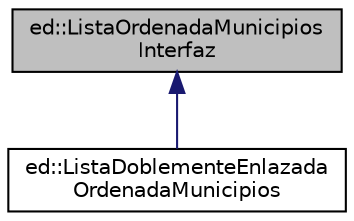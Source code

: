 digraph "ed::ListaOrdenadaMunicipiosInterfaz"
{
  edge [fontname="Helvetica",fontsize="10",labelfontname="Helvetica",labelfontsize="10"];
  node [fontname="Helvetica",fontsize="10",shape=record];
  Node0 [label="ed::ListaOrdenadaMunicipios\lInterfaz",height=0.2,width=0.4,color="black", fillcolor="grey75", style="filled", fontcolor="black"];
  Node0 -> Node1 [dir="back",color="midnightblue",fontsize="10",style="solid",fontname="Helvetica"];
  Node1 [label="ed::ListaDoblementeEnlazada\lOrdenadaMunicipios",height=0.2,width=0.4,color="black", fillcolor="white", style="filled",URL="$classed_1_1ListaDoblementeEnlazadaOrdenadaMunicipios.html",tooltip="Definición de la clase ListaDoblementeEnlazadaOrdenadaMunicipios   Lista doblemente enlazada de nodos..."];
}
